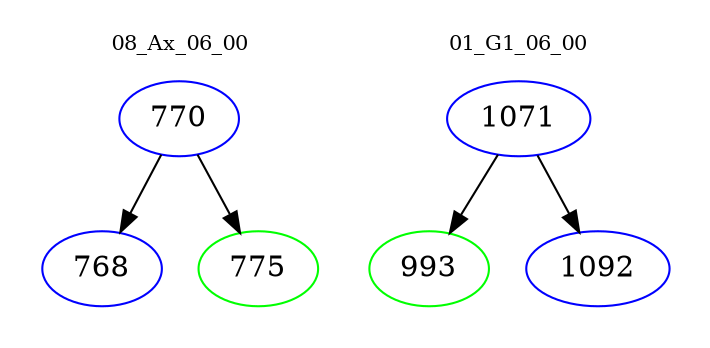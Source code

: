 digraph{
subgraph cluster_0 {
color = white
label = "08_Ax_06_00";
fontsize=10;
T0_770 [label="770", color="blue"]
T0_770 -> T0_768 [color="black"]
T0_768 [label="768", color="blue"]
T0_770 -> T0_775 [color="black"]
T0_775 [label="775", color="green"]
}
subgraph cluster_1 {
color = white
label = "01_G1_06_00";
fontsize=10;
T1_1071 [label="1071", color="blue"]
T1_1071 -> T1_993 [color="black"]
T1_993 [label="993", color="green"]
T1_1071 -> T1_1092 [color="black"]
T1_1092 [label="1092", color="blue"]
}
}
